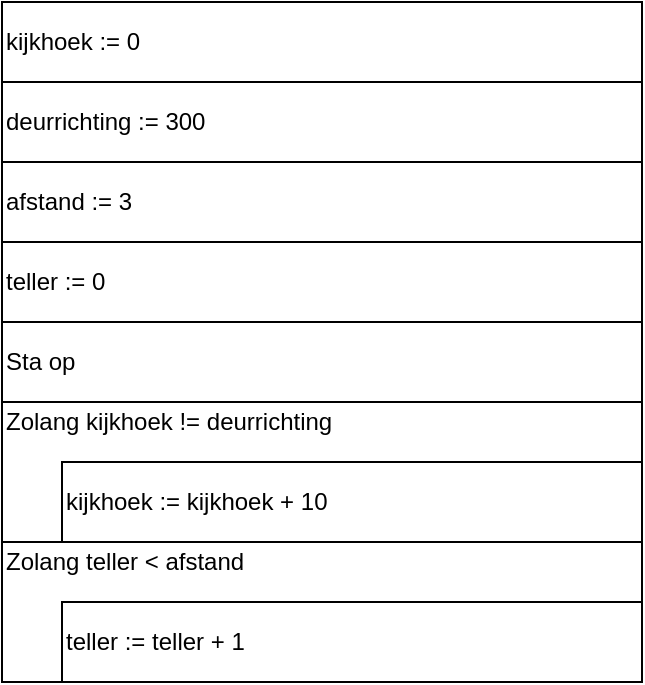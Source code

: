 <mxfile>
    <diagram id="3sMYhFay5E5r7XJijLnS" name="Page-1">
        <mxGraphModel dx="1379" dy="914" grid="1" gridSize="10" guides="1" tooltips="1" connect="1" arrows="1" fold="1" page="1" pageScale="1" pageWidth="850" pageHeight="1100" math="0" shadow="0">
            <root>
                <mxCell id="0"/>
                <mxCell id="1" parent="0"/>
                <mxCell id="5" value="Sta op" style="rounded=0;whiteSpace=wrap;html=1;align=left;" parent="1" vertex="1">
                    <mxGeometry x="280" y="240" width="320" height="40" as="geometry"/>
                </mxCell>
                <mxCell id="6" value="" style="rounded=0;whiteSpace=wrap;html=1;align=left;" parent="1" vertex="1">
                    <mxGeometry x="280" y="280" width="320" height="70" as="geometry"/>
                </mxCell>
                <mxCell id="9" value="deurrichting := 300" style="rounded=0;whiteSpace=wrap;html=1;align=left;" parent="1" vertex="1">
                    <mxGeometry x="280" y="120" width="320" height="40" as="geometry"/>
                </mxCell>
                <mxCell id="10" value="kijkhoek := 0" style="rounded=0;whiteSpace=wrap;html=1;align=left;" parent="1" vertex="1">
                    <mxGeometry x="280" y="80" width="320" height="40" as="geometry"/>
                </mxCell>
                <mxCell id="11" value="afstand := 3" style="rounded=0;whiteSpace=wrap;html=1;align=left;" parent="1" vertex="1">
                    <mxGeometry x="280" y="160" width="320" height="40" as="geometry"/>
                </mxCell>
                <UserObject label="&lt;span style=&quot;&quot;&gt;Zolang kijkhoek != deurrichting&lt;/span&gt;" placeholders="1" name="Variable" id="12">
                    <mxCell style="text;html=1;strokeColor=none;fillColor=none;align=left;verticalAlign=middle;whiteSpace=wrap;overflow=hidden;fontSize=12;" parent="1" vertex="1">
                        <mxGeometry x="280" y="280" width="180" height="20" as="geometry"/>
                    </mxCell>
                </UserObject>
                <mxCell id="13" value="kijkhoek := kijkhoek + 10" style="rounded=0;whiteSpace=wrap;html=1;align=left;" parent="1" vertex="1">
                    <mxGeometry x="310" y="310" width="290" height="40" as="geometry"/>
                </mxCell>
                <mxCell id="14" value="teller := 0" style="rounded=0;whiteSpace=wrap;html=1;align=left;" parent="1" vertex="1">
                    <mxGeometry x="280" y="200" width="320" height="40" as="geometry"/>
                </mxCell>
                <mxCell id="16" value="" style="rounded=0;whiteSpace=wrap;html=1;align=left;" parent="1" vertex="1">
                    <mxGeometry x="280" y="350" width="320" height="70" as="geometry"/>
                </mxCell>
                <UserObject label="&lt;span style=&quot;&quot;&gt;Zolang teller &amp;lt; afstand&lt;/span&gt;" placeholders="1" name="Variable" id="17">
                    <mxCell style="text;html=1;strokeColor=none;fillColor=none;align=left;verticalAlign=middle;whiteSpace=wrap;overflow=hidden;fontSize=12;" parent="1" vertex="1">
                        <mxGeometry x="280" y="350" width="180" height="20" as="geometry"/>
                    </mxCell>
                </UserObject>
                <mxCell id="18" value="teller := teller + 1" style="rounded=0;whiteSpace=wrap;html=1;align=left;" parent="1" vertex="1">
                    <mxGeometry x="310" y="380" width="290" height="40" as="geometry"/>
                </mxCell>
            </root>
        </mxGraphModel>
    </diagram>
</mxfile>